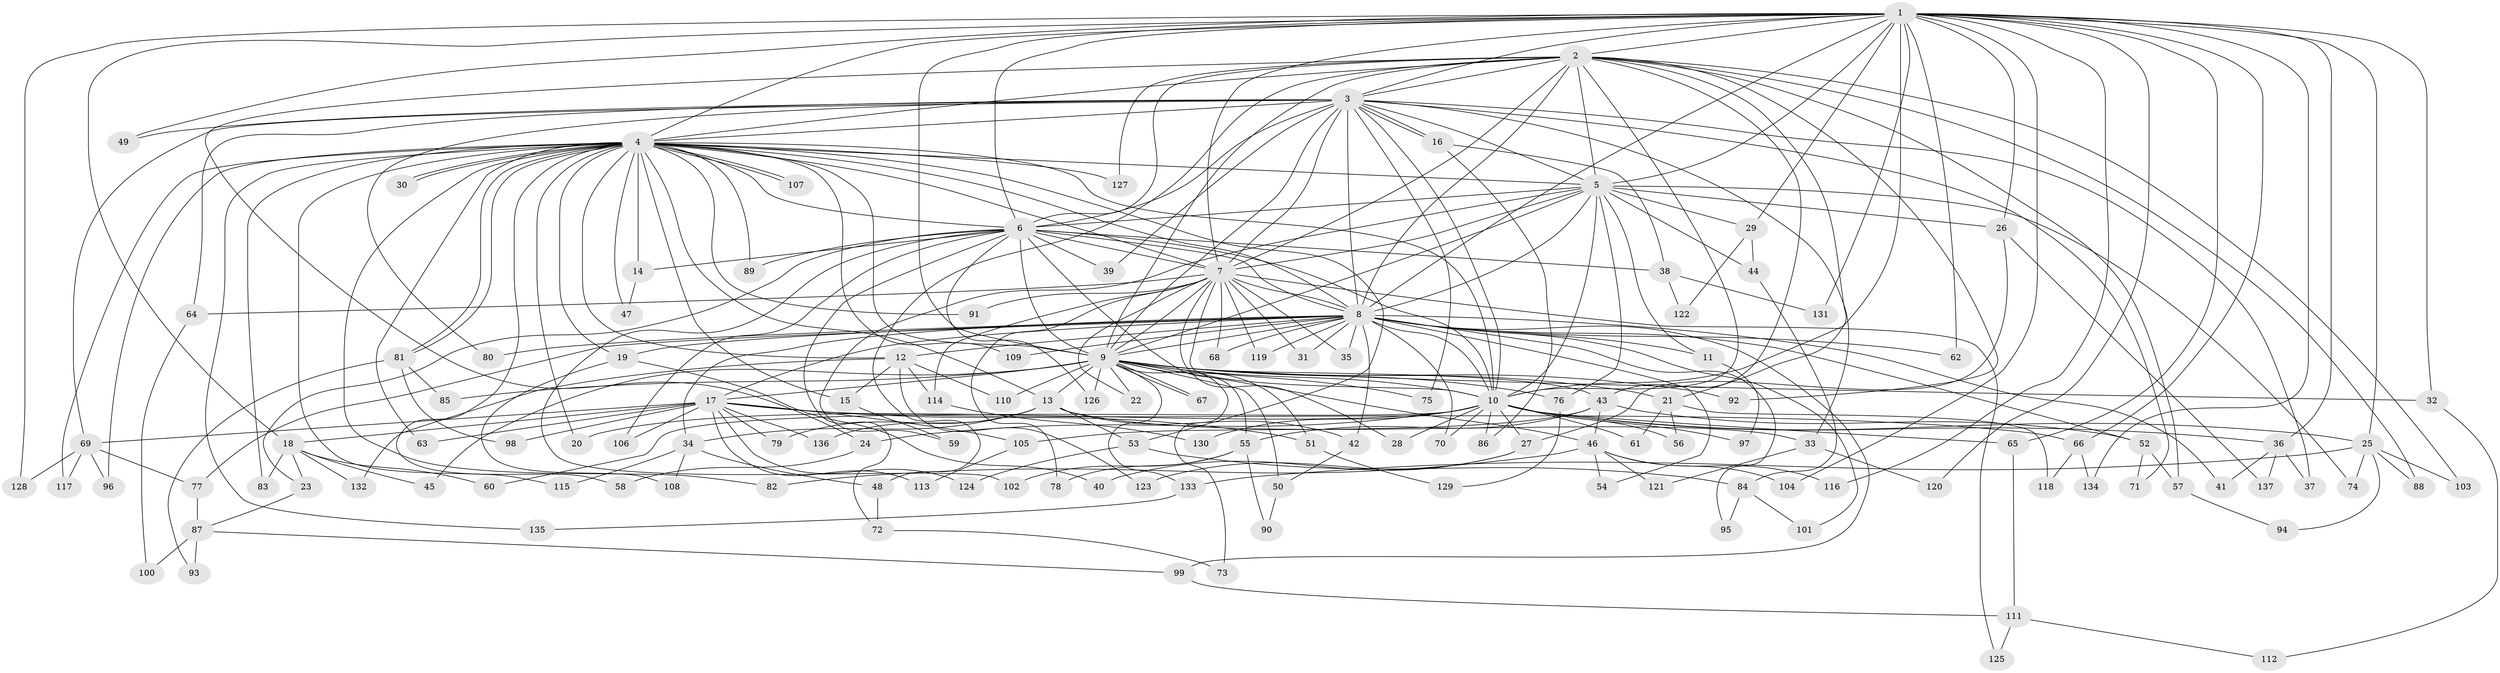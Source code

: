 // coarse degree distribution, {19: 0.023255813953488372, 10: 0.046511627906976744, 30: 0.023255813953488372, 13: 0.06976744186046512, 16: 0.046511627906976744, 12: 0.023255813953488372, 9: 0.023255813953488372, 2: 0.18604651162790697, 5: 0.13953488372093023, 6: 0.11627906976744186, 4: 0.13953488372093023, 7: 0.023255813953488372, 3: 0.11627906976744186, 1: 0.023255813953488372}
// Generated by graph-tools (version 1.1) at 2025/49/03/04/25 22:49:33]
// undirected, 137 vertices, 299 edges
graph export_dot {
  node [color=gray90,style=filled];
  1;
  2;
  3;
  4;
  5;
  6;
  7;
  8;
  9;
  10;
  11;
  12;
  13;
  14;
  15;
  16;
  17;
  18;
  19;
  20;
  21;
  22;
  23;
  24;
  25;
  26;
  27;
  28;
  29;
  30;
  31;
  32;
  33;
  34;
  35;
  36;
  37;
  38;
  39;
  40;
  41;
  42;
  43;
  44;
  45;
  46;
  47;
  48;
  49;
  50;
  51;
  52;
  53;
  54;
  55;
  56;
  57;
  58;
  59;
  60;
  61;
  62;
  63;
  64;
  65;
  66;
  67;
  68;
  69;
  70;
  71;
  72;
  73;
  74;
  75;
  76;
  77;
  78;
  79;
  80;
  81;
  82;
  83;
  84;
  85;
  86;
  87;
  88;
  89;
  90;
  91;
  92;
  93;
  94;
  95;
  96;
  97;
  98;
  99;
  100;
  101;
  102;
  103;
  104;
  105;
  106;
  107;
  108;
  109;
  110;
  111;
  112;
  113;
  114;
  115;
  116;
  117;
  118;
  119;
  120;
  121;
  122;
  123;
  124;
  125;
  126;
  127;
  128;
  129;
  130;
  131;
  132;
  133;
  134;
  135;
  136;
  137;
  1 -- 2;
  1 -- 3;
  1 -- 4;
  1 -- 5;
  1 -- 6;
  1 -- 7;
  1 -- 8;
  1 -- 9;
  1 -- 10;
  1 -- 18;
  1 -- 25;
  1 -- 26;
  1 -- 29;
  1 -- 32;
  1 -- 36;
  1 -- 49;
  1 -- 62;
  1 -- 65;
  1 -- 66;
  1 -- 104;
  1 -- 116;
  1 -- 120;
  1 -- 128;
  1 -- 131;
  1 -- 134;
  2 -- 3;
  2 -- 4;
  2 -- 5;
  2 -- 6;
  2 -- 7;
  2 -- 8;
  2 -- 9;
  2 -- 10;
  2 -- 21;
  2 -- 24;
  2 -- 43;
  2 -- 48;
  2 -- 57;
  2 -- 88;
  2 -- 92;
  2 -- 103;
  2 -- 127;
  3 -- 4;
  3 -- 5;
  3 -- 6;
  3 -- 7;
  3 -- 8;
  3 -- 9;
  3 -- 10;
  3 -- 16;
  3 -- 16;
  3 -- 33;
  3 -- 37;
  3 -- 39;
  3 -- 49;
  3 -- 64;
  3 -- 69;
  3 -- 71;
  3 -- 75;
  3 -- 80;
  4 -- 5;
  4 -- 6;
  4 -- 7;
  4 -- 8;
  4 -- 9;
  4 -- 10;
  4 -- 12;
  4 -- 13;
  4 -- 14;
  4 -- 15;
  4 -- 19;
  4 -- 20;
  4 -- 30;
  4 -- 30;
  4 -- 47;
  4 -- 53;
  4 -- 58;
  4 -- 63;
  4 -- 81;
  4 -- 81;
  4 -- 82;
  4 -- 83;
  4 -- 89;
  4 -- 91;
  4 -- 96;
  4 -- 107;
  4 -- 107;
  4 -- 109;
  4 -- 115;
  4 -- 117;
  4 -- 127;
  4 -- 135;
  5 -- 6;
  5 -- 7;
  5 -- 8;
  5 -- 9;
  5 -- 10;
  5 -- 11;
  5 -- 26;
  5 -- 29;
  5 -- 44;
  5 -- 59;
  5 -- 74;
  5 -- 76;
  6 -- 7;
  6 -- 8;
  6 -- 9;
  6 -- 10;
  6 -- 14;
  6 -- 23;
  6 -- 38;
  6 -- 39;
  6 -- 55;
  6 -- 72;
  6 -- 89;
  6 -- 102;
  6 -- 106;
  6 -- 126;
  7 -- 8;
  7 -- 9;
  7 -- 10;
  7 -- 22;
  7 -- 28;
  7 -- 31;
  7 -- 35;
  7 -- 64;
  7 -- 68;
  7 -- 78;
  7 -- 91;
  7 -- 114;
  7 -- 119;
  7 -- 125;
  8 -- 9;
  8 -- 10;
  8 -- 11;
  8 -- 12;
  8 -- 17;
  8 -- 19;
  8 -- 31;
  8 -- 34;
  8 -- 35;
  8 -- 41;
  8 -- 42;
  8 -- 52;
  8 -- 54;
  8 -- 62;
  8 -- 68;
  8 -- 70;
  8 -- 77;
  8 -- 80;
  8 -- 95;
  8 -- 99;
  8 -- 101;
  8 -- 109;
  8 -- 119;
  9 -- 10;
  9 -- 13;
  9 -- 17;
  9 -- 21;
  9 -- 22;
  9 -- 32;
  9 -- 43;
  9 -- 45;
  9 -- 46;
  9 -- 50;
  9 -- 51;
  9 -- 67;
  9 -- 67;
  9 -- 73;
  9 -- 75;
  9 -- 76;
  9 -- 85;
  9 -- 92;
  9 -- 110;
  9 -- 126;
  9 -- 133;
  10 -- 20;
  10 -- 24;
  10 -- 25;
  10 -- 27;
  10 -- 28;
  10 -- 36;
  10 -- 56;
  10 -- 60;
  10 -- 61;
  10 -- 65;
  10 -- 70;
  10 -- 86;
  10 -- 97;
  10 -- 130;
  11 -- 97;
  12 -- 15;
  12 -- 110;
  12 -- 114;
  12 -- 123;
  12 -- 132;
  13 -- 33;
  13 -- 34;
  13 -- 42;
  13 -- 53;
  13 -- 79;
  13 -- 136;
  14 -- 47;
  15 -- 59;
  16 -- 38;
  16 -- 86;
  17 -- 18;
  17 -- 51;
  17 -- 63;
  17 -- 66;
  17 -- 69;
  17 -- 79;
  17 -- 98;
  17 -- 105;
  17 -- 106;
  17 -- 113;
  17 -- 124;
  17 -- 136;
  18 -- 23;
  18 -- 45;
  18 -- 60;
  18 -- 83;
  18 -- 132;
  19 -- 40;
  19 -- 108;
  21 -- 56;
  21 -- 61;
  21 -- 118;
  23 -- 87;
  24 -- 58;
  25 -- 74;
  25 -- 88;
  25 -- 94;
  25 -- 103;
  25 -- 133;
  26 -- 27;
  26 -- 137;
  27 -- 40;
  27 -- 123;
  29 -- 44;
  29 -- 122;
  32 -- 112;
  33 -- 120;
  33 -- 121;
  34 -- 48;
  34 -- 108;
  34 -- 115;
  36 -- 37;
  36 -- 41;
  36 -- 137;
  38 -- 122;
  38 -- 131;
  42 -- 50;
  43 -- 46;
  43 -- 52;
  43 -- 55;
  43 -- 105;
  44 -- 84;
  46 -- 54;
  46 -- 82;
  46 -- 104;
  46 -- 116;
  46 -- 121;
  48 -- 72;
  50 -- 90;
  51 -- 129;
  52 -- 57;
  52 -- 71;
  53 -- 84;
  53 -- 124;
  55 -- 78;
  55 -- 90;
  55 -- 102;
  57 -- 94;
  64 -- 100;
  65 -- 111;
  66 -- 118;
  66 -- 134;
  69 -- 77;
  69 -- 96;
  69 -- 117;
  69 -- 128;
  72 -- 73;
  76 -- 129;
  77 -- 87;
  81 -- 85;
  81 -- 93;
  81 -- 98;
  84 -- 95;
  84 -- 101;
  87 -- 93;
  87 -- 99;
  87 -- 100;
  99 -- 111;
  105 -- 113;
  111 -- 112;
  111 -- 125;
  114 -- 130;
  133 -- 135;
}
